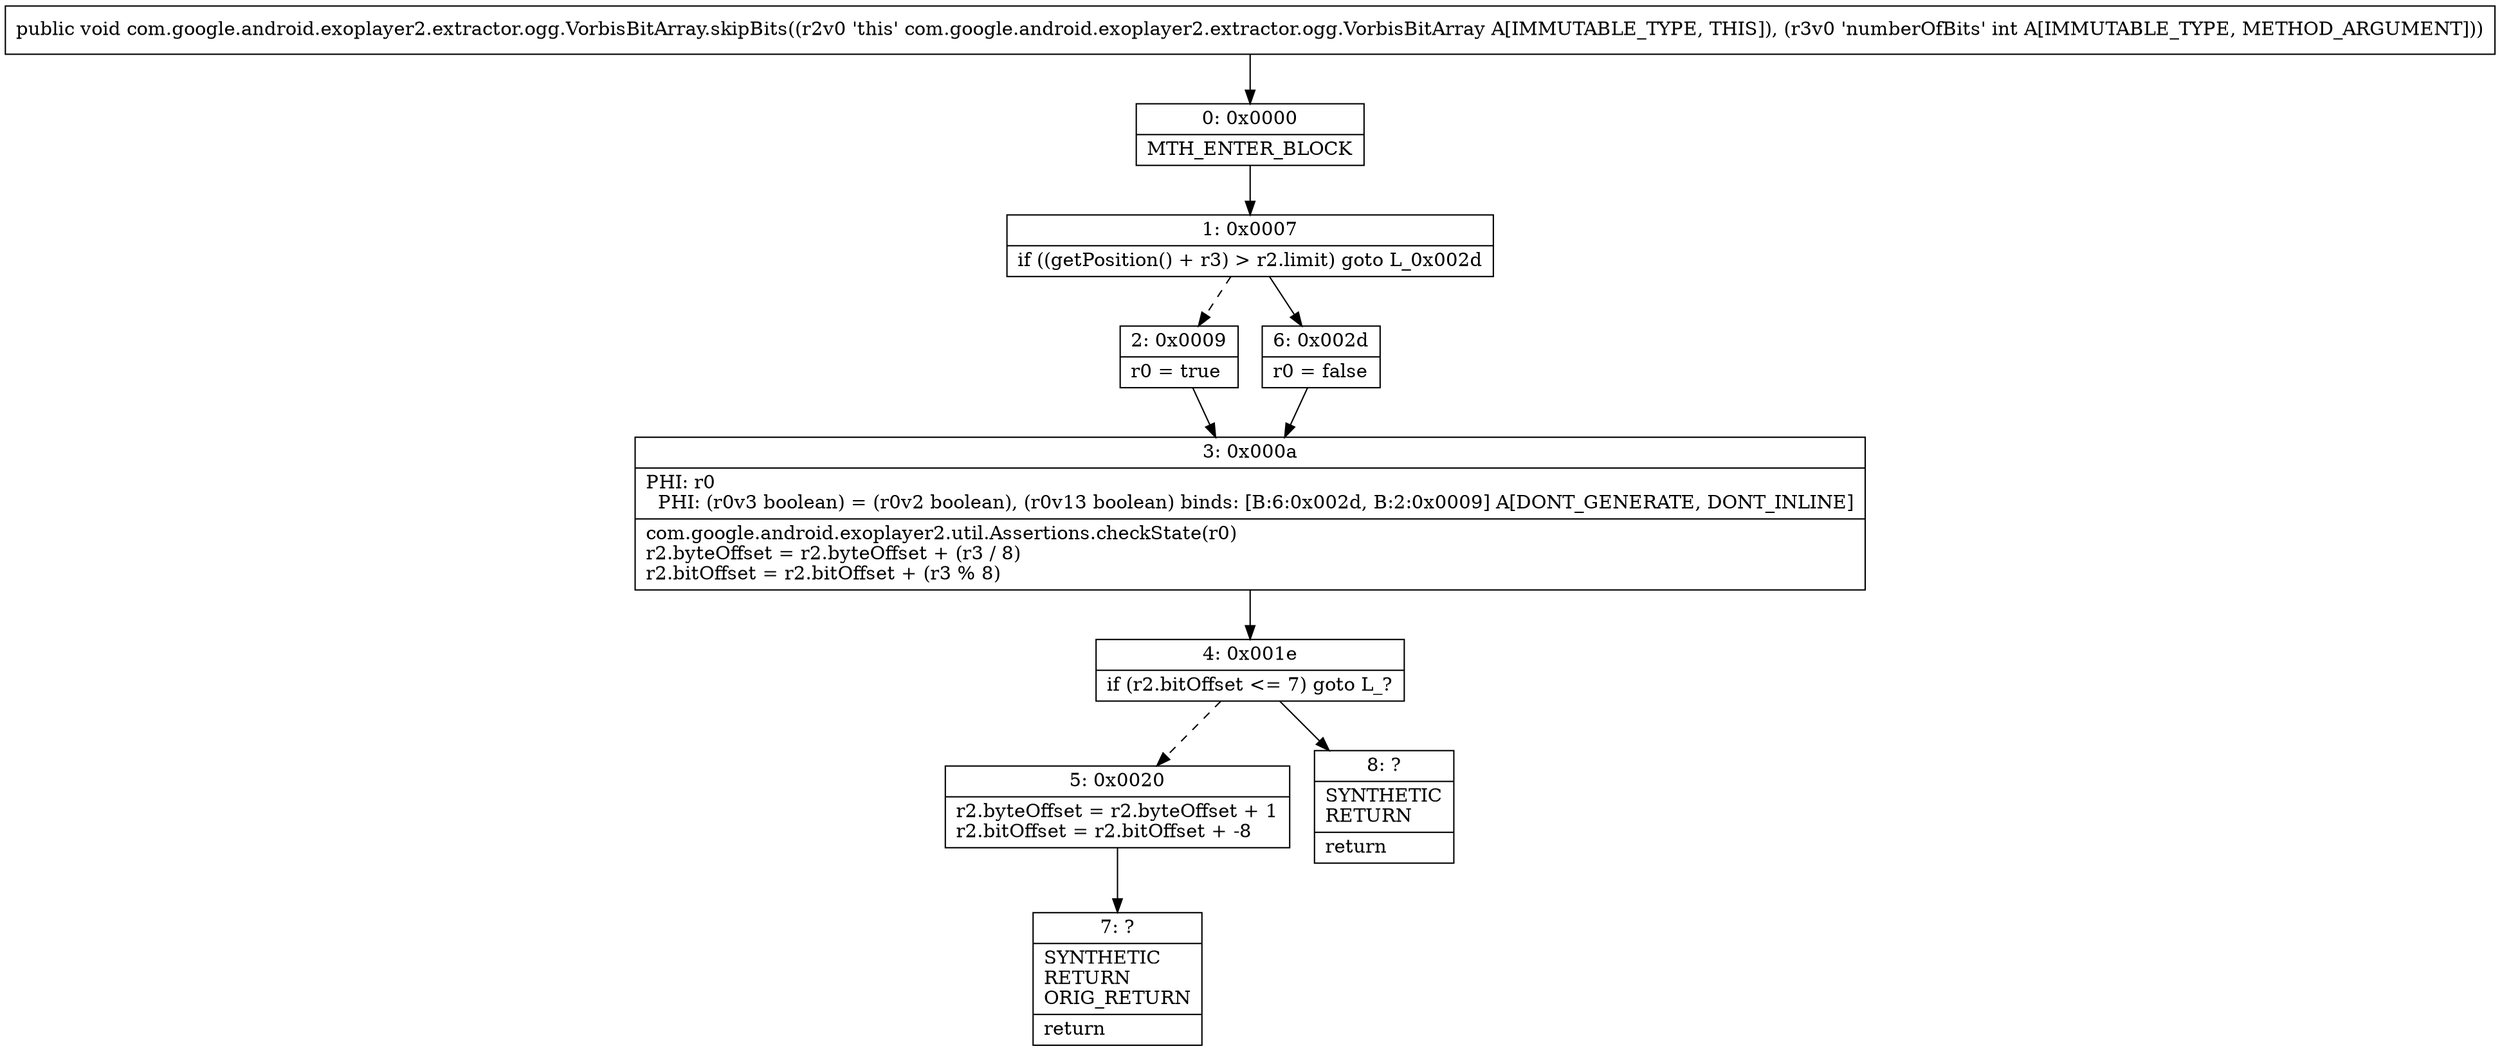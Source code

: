 digraph "CFG forcom.google.android.exoplayer2.extractor.ogg.VorbisBitArray.skipBits(I)V" {
Node_0 [shape=record,label="{0\:\ 0x0000|MTH_ENTER_BLOCK\l}"];
Node_1 [shape=record,label="{1\:\ 0x0007|if ((getPosition() + r3) \> r2.limit) goto L_0x002d\l}"];
Node_2 [shape=record,label="{2\:\ 0x0009|r0 = true\l}"];
Node_3 [shape=record,label="{3\:\ 0x000a|PHI: r0 \l  PHI: (r0v3 boolean) = (r0v2 boolean), (r0v13 boolean) binds: [B:6:0x002d, B:2:0x0009] A[DONT_GENERATE, DONT_INLINE]\l|com.google.android.exoplayer2.util.Assertions.checkState(r0)\lr2.byteOffset = r2.byteOffset + (r3 \/ 8)\lr2.bitOffset = r2.bitOffset + (r3 % 8)\l}"];
Node_4 [shape=record,label="{4\:\ 0x001e|if (r2.bitOffset \<= 7) goto L_?\l}"];
Node_5 [shape=record,label="{5\:\ 0x0020|r2.byteOffset = r2.byteOffset + 1\lr2.bitOffset = r2.bitOffset + \-8\l}"];
Node_6 [shape=record,label="{6\:\ 0x002d|r0 = false\l}"];
Node_7 [shape=record,label="{7\:\ ?|SYNTHETIC\lRETURN\lORIG_RETURN\l|return\l}"];
Node_8 [shape=record,label="{8\:\ ?|SYNTHETIC\lRETURN\l|return\l}"];
MethodNode[shape=record,label="{public void com.google.android.exoplayer2.extractor.ogg.VorbisBitArray.skipBits((r2v0 'this' com.google.android.exoplayer2.extractor.ogg.VorbisBitArray A[IMMUTABLE_TYPE, THIS]), (r3v0 'numberOfBits' int A[IMMUTABLE_TYPE, METHOD_ARGUMENT])) }"];
MethodNode -> Node_0;
Node_0 -> Node_1;
Node_1 -> Node_2[style=dashed];
Node_1 -> Node_6;
Node_2 -> Node_3;
Node_3 -> Node_4;
Node_4 -> Node_5[style=dashed];
Node_4 -> Node_8;
Node_5 -> Node_7;
Node_6 -> Node_3;
}

